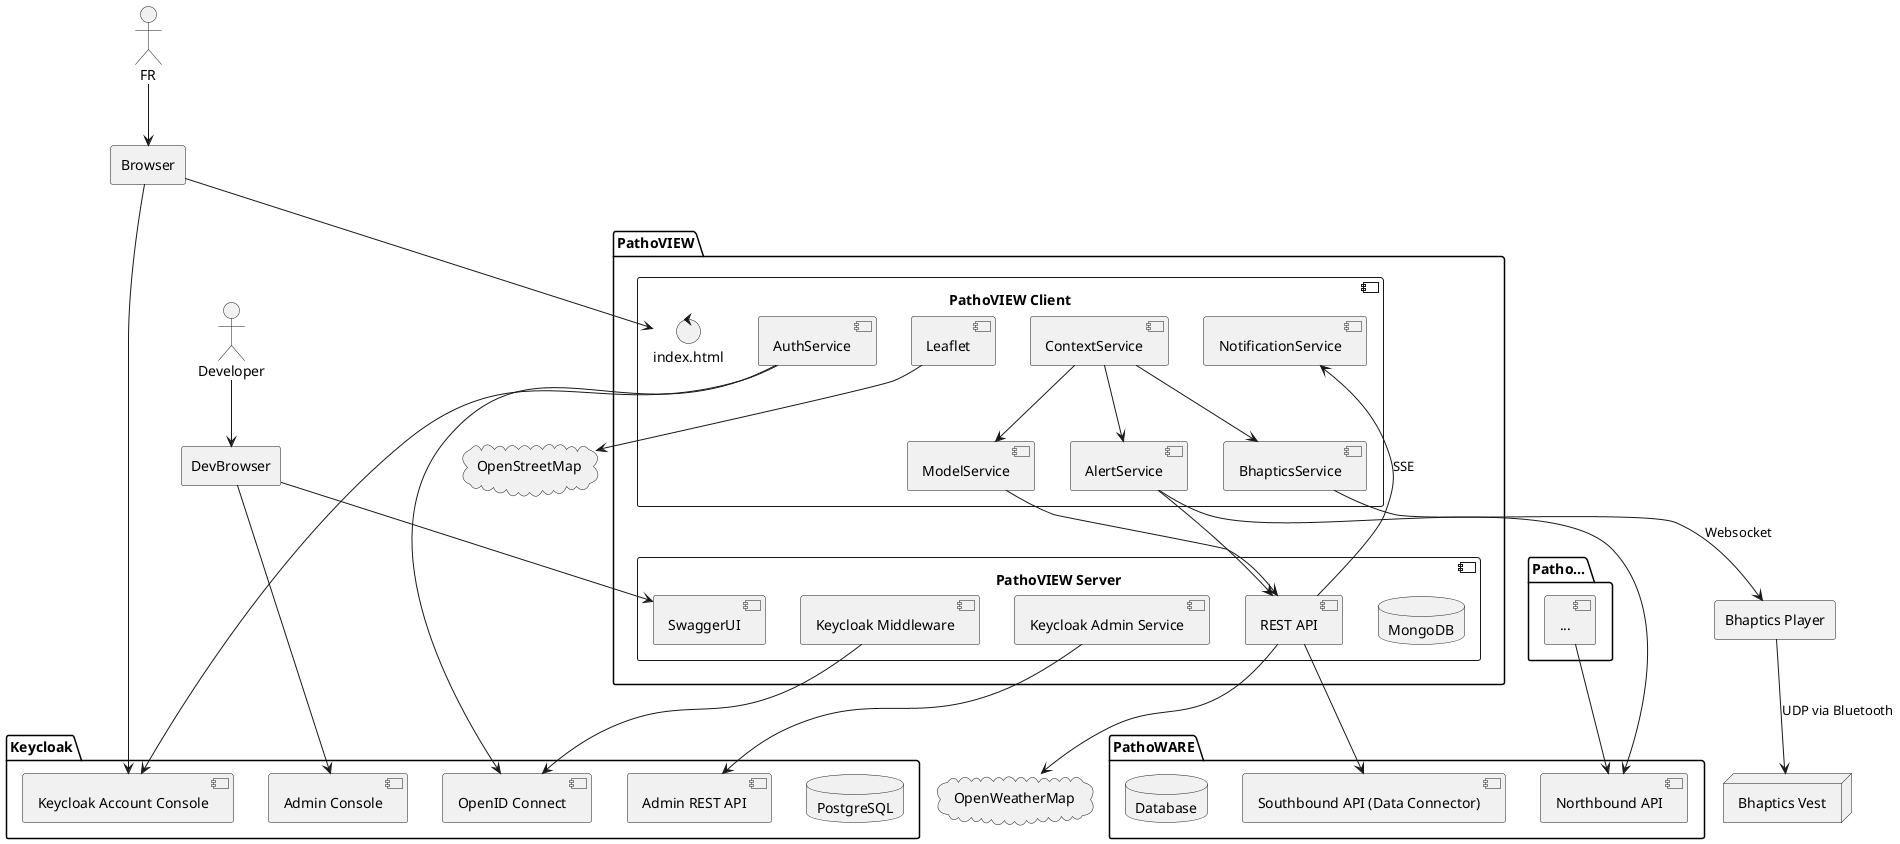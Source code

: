 @startuml
'https://plantuml.com/deployment-diagram

actor "FR"
actor "Developer"
agent "Browser"
agent "DevBrowser"
cloud "OpenWeatherMap"
cloud "OpenStreetMap"
agent "Bhaptics Player"
node "Bhaptics Vest"

package "PathoVIEW" {
    component "PathoVIEW Server" {
        database "MongoDB"
        component "REST API"
        component "Keycloak Admin Service"
        component "Keycloak Middleware"
        component "SwaggerUI"
    }
    component "PathoVIEW Client" {
        component "AuthService"
        component "ModelService"
        component "AlertService"
        component "NotificationService"
        component "ContextService"
        component "Leaflet"
        component "BhapticsService"
        control "index.html"
    }
}

package "Keycloak" {
    database "PostgreSQL"
    component "Admin REST API"
    component "Admin Console"
    component "Keycloak Account Console"
    component "OpenID Connect"
}

package "PathoWARE" {
    component "Northbound API"
    component "Southbound API (Data Connector)"
    database "Database"
}

package "Patho..." {
    component "..."
}

"REST API" --> "Southbound API (Data Connector)"
"Keycloak Admin Service" --> "Admin REST API"
"Keycloak Middleware" --> "OpenID Connect"
"AuthService" --> "OpenID Connect"
"FR" --> "Browser"
"Developer" -->"DevBrowser"
"Browser" --> "index.html"
"DevBrowser" --> "SwaggerUI"
"AuthService" --> "Keycloak Account Console"
"Browser" --> "Keycloak Account Console"
"DevBrowser" --> "Admin Console"
"REST API" --> "OpenWeatherMap"
"Leaflet" --> "OpenStreetMap"
"ContextService" --> "ModelService"
"ContextService" --> "AlertService"
"ModelService" --> "REST API"
"NotificationService" <-- "REST API" : "SSE"
"AlertService" --> "Northbound API"
"AlertService" --> "REST API"
"ContextService" --> "BhapticsService"
"BhapticsService" --> "Bhaptics Player" : Websocket
"Bhaptics Player" --> "Bhaptics Vest" : UDP via Bluetooth
"..." --> "Northbound API"
@enduml
